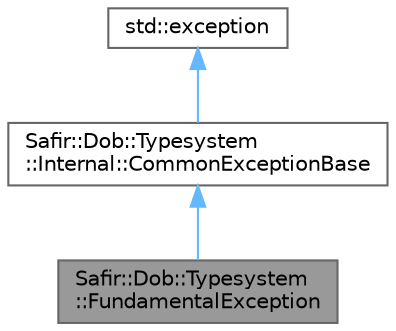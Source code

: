 digraph "Safir::Dob::Typesystem::FundamentalException"
{
 // LATEX_PDF_SIZE
  bgcolor="transparent";
  edge [fontname=Helvetica,fontsize=10,labelfontname=Helvetica,labelfontsize=10];
  node [fontname=Helvetica,fontsize=10,shape=box,height=0.2,width=0.4];
  Node1 [label="Safir::Dob::Typesystem\l::FundamentalException",height=0.2,width=0.4,color="gray40", fillcolor="grey60", style="filled", fontcolor="black",tooltip="This is the base class of all Fundamental Exceptions."];
  Node2 -> Node1 [dir="back",color="steelblue1",style="solid"];
  Node2 [label="Safir::Dob::Typesystem\l::Internal::CommonExceptionBase",height=0.2,width=0.4,color="gray40", fillcolor="white", style="filled",URL="$a01447.html",tooltip="Common functionality for the exception hierarchy of the DOB typesystem."];
  Node3 -> Node2 [dir="back",color="steelblue1",style="solid"];
  Node3 [label="std::exception",height=0.2,width=0.4,color="gray40", fillcolor="white", style="filled",tooltip=" "];
}
